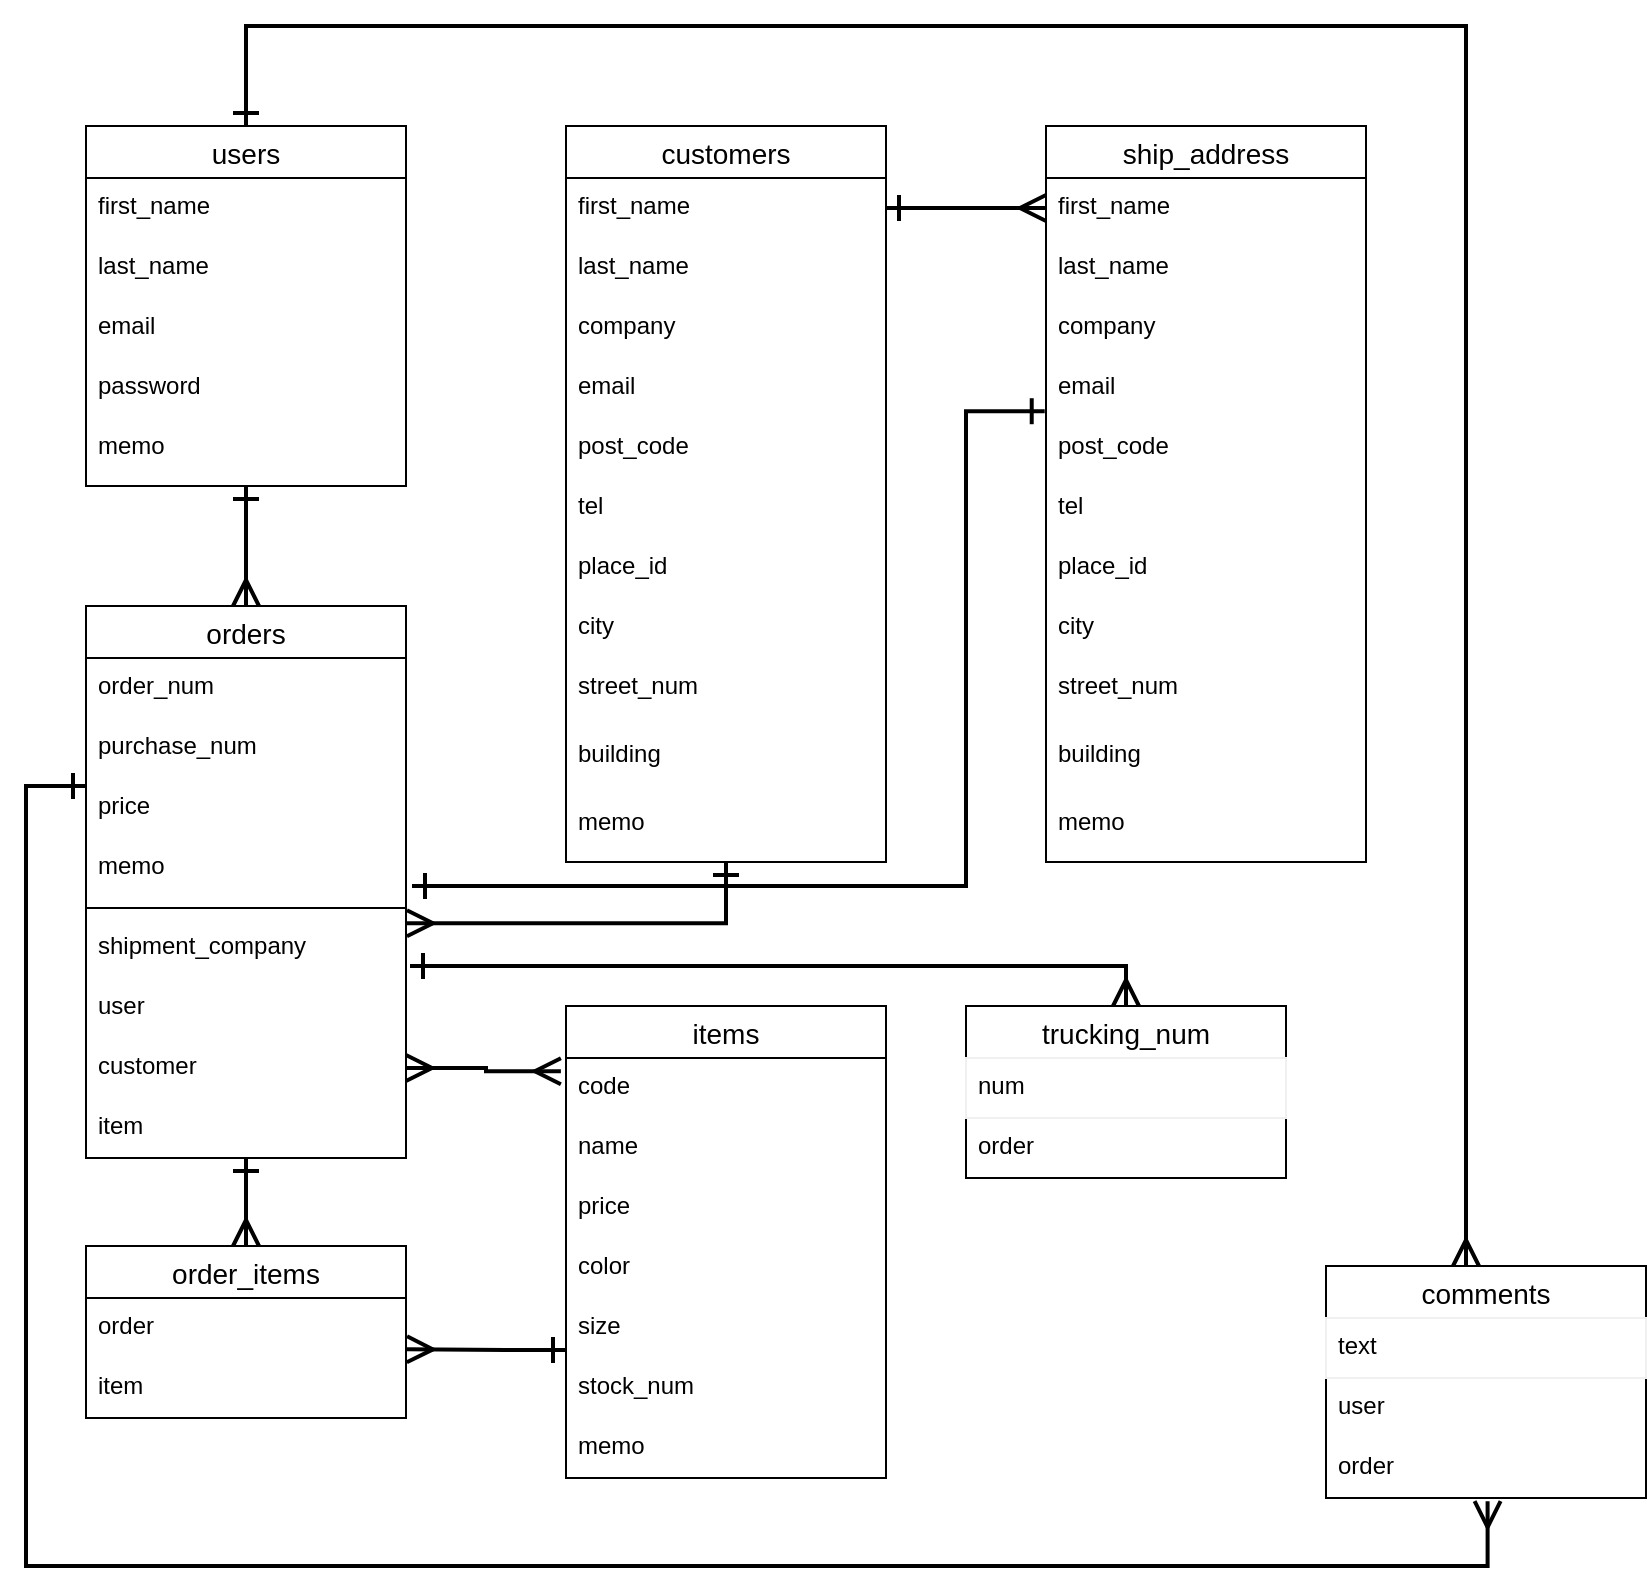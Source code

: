 <mxfile version="14.2.4" type="embed">
    <diagram id="M0EWnDTLBwLkd0OIz5gA" name="ページ1">
        <mxGraphModel dx="1668" dy="585" grid="1" gridSize="10" guides="1" tooltips="1" connect="1" arrows="1" fold="1" page="1" pageScale="1" pageWidth="850" pageHeight="1100" math="0" shadow="0">
            <root>
                <mxCell id="0"/>
                <mxCell id="1" parent="0"/>
                <mxCell id="140" style="edgeStyle=orthogonalEdgeStyle;rounded=0;orthogonalLoop=1;jettySize=auto;html=1;entryX=0.5;entryY=0;entryDx=0;entryDy=0;strokeWidth=2;endArrow=ERmany;endFill=0;startArrow=ERone;startFill=0;endSize=10;startSize=10;jumpSize=6;" parent="1" source="2" target="10" edge="1">
                    <mxGeometry relative="1" as="geometry"/>
                </mxCell>
                <mxCell id="147" style="edgeStyle=orthogonalEdgeStyle;rounded=0;jumpSize=6;orthogonalLoop=1;jettySize=auto;html=1;startArrow=ERone;startFill=0;startSize=10;endArrow=ERmany;endFill=0;endSize=10;strokeWidth=2;" parent="1" source="2" target="125" edge="1">
                    <mxGeometry relative="1" as="geometry">
                        <Array as="points">
                            <mxPoint x="120" y="30"/>
                            <mxPoint x="730" y="30"/>
                        </Array>
                        <mxPoint x="730" y="640" as="targetPoint"/>
                    </mxGeometry>
                </mxCell>
                <mxCell id="2" value="users" style="swimlane;fontStyle=0;childLayout=stackLayout;horizontal=1;startSize=26;horizontalStack=0;resizeParent=1;resizeParentMax=0;resizeLast=0;collapsible=1;marginBottom=0;align=center;fontSize=14;" parent="1" vertex="1">
                    <mxGeometry x="40" y="80" width="160" height="180" as="geometry"/>
                </mxCell>
                <mxCell id="3" value="first_name" style="text;strokeColor=none;fillColor=none;spacingLeft=4;spacingRight=4;overflow=hidden;rotatable=0;points=[[0,0.5],[1,0.5]];portConstraint=eastwest;fontSize=12;" parent="2" vertex="1">
                    <mxGeometry y="26" width="160" height="30" as="geometry"/>
                </mxCell>
                <mxCell id="4" value="last_name" style="text;strokeColor=none;fillColor=none;spacingLeft=4;spacingRight=4;overflow=hidden;rotatable=0;points=[[0,0.5],[1,0.5]];portConstraint=eastwest;fontSize=12;" parent="2" vertex="1">
                    <mxGeometry y="56" width="160" height="30" as="geometry"/>
                </mxCell>
                <mxCell id="5" value="email" style="text;strokeColor=none;fillColor=none;spacingLeft=4;spacingRight=4;overflow=hidden;rotatable=0;points=[[0,0.5],[1,0.5]];portConstraint=eastwest;fontSize=12;" parent="2" vertex="1">
                    <mxGeometry y="86" width="160" height="30" as="geometry"/>
                </mxCell>
                <mxCell id="6" value="password" style="text;strokeColor=none;fillColor=none;spacingLeft=4;spacingRight=4;overflow=hidden;rotatable=0;points=[[0,0.5],[1,0.5]];portConstraint=eastwest;fontSize=12;" parent="2" vertex="1">
                    <mxGeometry y="116" width="160" height="30" as="geometry"/>
                </mxCell>
                <mxCell id="7" value="memo" style="text;strokeColor=none;fillColor=none;spacingLeft=4;spacingRight=4;overflow=hidden;rotatable=0;points=[[0,0.5],[1,0.5]];portConstraint=eastwest;fontSize=12;" parent="2" vertex="1">
                    <mxGeometry y="146" width="160" height="34" as="geometry"/>
                </mxCell>
                <mxCell id="142" style="edgeStyle=orthogonalEdgeStyle;rounded=0;jumpSize=6;orthogonalLoop=1;jettySize=auto;html=1;entryX=0.505;entryY=1.053;entryDx=0;entryDy=0;entryPerimeter=0;startArrow=ERone;startFill=0;startSize=10;endArrow=ERmany;endFill=0;endSize=10;strokeWidth=2;" parent="1" source="10" target="130" edge="1">
                    <mxGeometry relative="1" as="geometry">
                        <Array as="points">
                            <mxPoint x="10" y="410"/>
                            <mxPoint x="10" y="800"/>
                            <mxPoint x="741" y="800"/>
                        </Array>
                    </mxGeometry>
                </mxCell>
                <mxCell id="152" style="edgeStyle=orthogonalEdgeStyle;rounded=0;jumpSize=6;orthogonalLoop=1;jettySize=auto;html=1;entryX=0.5;entryY=0;entryDx=0;entryDy=0;startArrow=ERone;startFill=0;startSize=10;endArrow=ERmany;endFill=0;endSize=10;strokeWidth=2;" parent="1" source="10" target="132" edge="1">
                    <mxGeometry relative="1" as="geometry"/>
                </mxCell>
                <mxCell id="10" value="orders" style="swimlane;fontStyle=0;childLayout=stackLayout;horizontal=1;startSize=26;horizontalStack=0;resizeParent=1;resizeParentMax=0;resizeLast=0;collapsible=1;marginBottom=0;align=center;fontSize=14;" parent="1" vertex="1">
                    <mxGeometry x="40" y="320" width="160" height="276" as="geometry"/>
                </mxCell>
                <mxCell id="11" value="order_num" style="text;strokeColor=none;fillColor=none;spacingLeft=4;spacingRight=4;overflow=hidden;rotatable=0;points=[[0,0.5],[1,0.5]];portConstraint=eastwest;fontSize=12;" parent="10" vertex="1">
                    <mxGeometry y="26" width="160" height="30" as="geometry"/>
                </mxCell>
                <mxCell id="49" value="purchase_num" style="text;strokeColor=none;fillColor=none;spacingLeft=4;spacingRight=4;overflow=hidden;rotatable=0;points=[[0,0.5],[1,0.5]];portConstraint=eastwest;fontSize=12;" parent="10" vertex="1">
                    <mxGeometry y="56" width="160" height="30" as="geometry"/>
                </mxCell>
                <mxCell id="160" value="price" style="text;strokeColor=none;fillColor=none;spacingLeft=4;spacingRight=4;overflow=hidden;rotatable=0;points=[[0,0.5],[1,0.5]];portConstraint=eastwest;fontSize=12;" parent="10" vertex="1">
                    <mxGeometry y="86" width="160" height="30" as="geometry"/>
                </mxCell>
                <mxCell id="144" value="memo" style="text;strokeColor=none;fillColor=none;spacingLeft=4;spacingRight=4;overflow=hidden;rotatable=0;points=[[0,0.5],[1,0.5]];portConstraint=eastwest;fontSize=12;" parent="10" vertex="1">
                    <mxGeometry y="116" width="160" height="30" as="geometry"/>
                </mxCell>
                <mxCell id="48" value="" style="line;strokeWidth=1;rotatable=0;dashed=0;labelPosition=right;align=left;verticalAlign=middle;spacingTop=0;spacingLeft=6;points=[];portConstraint=eastwest;" parent="10" vertex="1">
                    <mxGeometry y="146" width="160" height="10" as="geometry"/>
                </mxCell>
                <mxCell id="99" value="shipment_company" style="text;strokeColor=none;fillColor=none;spacingLeft=4;spacingRight=4;overflow=hidden;rotatable=0;points=[[0,0.5],[1,0.5]];portConstraint=eastwest;fontSize=12;" parent="10" vertex="1">
                    <mxGeometry y="156" width="160" height="30" as="geometry"/>
                </mxCell>
                <mxCell id="50" value="user" style="text;strokeColor=none;fillColor=none;spacingLeft=4;spacingRight=4;overflow=hidden;rotatable=0;points=[[0,0.5],[1,0.5]];portConstraint=eastwest;fontSize=12;" parent="10" vertex="1">
                    <mxGeometry y="186" width="160" height="30" as="geometry"/>
                </mxCell>
                <mxCell id="51" value="customer" style="text;strokeColor=none;fillColor=none;spacingLeft=4;spacingRight=4;overflow=hidden;rotatable=0;points=[[0,0.5],[1,0.5]];portConstraint=eastwest;fontSize=12;" parent="10" vertex="1">
                    <mxGeometry y="216" width="160" height="30" as="geometry"/>
                </mxCell>
                <mxCell id="52" value="item" style="text;strokeColor=none;fillColor=none;spacingLeft=4;spacingRight=4;overflow=hidden;rotatable=0;points=[[0,0.5],[1,0.5]];portConstraint=eastwest;fontSize=12;" parent="10" vertex="1">
                    <mxGeometry y="246" width="160" height="30" as="geometry"/>
                </mxCell>
                <mxCell id="143" style="edgeStyle=orthogonalEdgeStyle;rounded=0;jumpSize=6;orthogonalLoop=1;jettySize=auto;html=1;startArrow=ERone;startFill=0;startSize=10;endArrow=ERmany;endFill=0;endSize=10;strokeWidth=2;entryX=1.003;entryY=0.087;entryDx=0;entryDy=0;entryPerimeter=0;" parent="1" source="54" target="99" edge="1">
                    <mxGeometry relative="1" as="geometry">
                        <mxPoint x="220" y="400" as="targetPoint"/>
                    </mxGeometry>
                </mxCell>
                <mxCell id="54" value="customers" style="swimlane;fontStyle=0;childLayout=stackLayout;horizontal=1;startSize=26;horizontalStack=0;resizeParent=1;resizeParentMax=0;resizeLast=0;collapsible=1;marginBottom=0;align=center;fontSize=14;" parent="1" vertex="1">
                    <mxGeometry x="280" y="80" width="160" height="368" as="geometry"/>
                </mxCell>
                <mxCell id="55" value="first_name" style="text;strokeColor=none;fillColor=none;spacingLeft=4;spacingRight=4;overflow=hidden;rotatable=0;points=[[0,0.5],[1,0.5]];portConstraint=eastwest;fontSize=12;" parent="54" vertex="1">
                    <mxGeometry y="26" width="160" height="30" as="geometry"/>
                </mxCell>
                <mxCell id="56" value="last_name" style="text;strokeColor=none;fillColor=none;spacingLeft=4;spacingRight=4;overflow=hidden;rotatable=0;points=[[0,0.5],[1,0.5]];portConstraint=eastwest;fontSize=12;" parent="54" vertex="1">
                    <mxGeometry y="56" width="160" height="30" as="geometry"/>
                </mxCell>
                <mxCell id="85" value="company" style="text;strokeColor=none;fillColor=none;spacingLeft=4;spacingRight=4;overflow=hidden;rotatable=0;points=[[0,0.5],[1,0.5]];portConstraint=eastwest;fontSize=12;" parent="54" vertex="1">
                    <mxGeometry y="86" width="160" height="30" as="geometry"/>
                </mxCell>
                <mxCell id="57" value="email" style="text;strokeColor=none;fillColor=none;spacingLeft=4;spacingRight=4;overflow=hidden;rotatable=0;points=[[0,0.5],[1,0.5]];portConstraint=eastwest;fontSize=12;" parent="54" vertex="1">
                    <mxGeometry y="116" width="160" height="30" as="geometry"/>
                </mxCell>
                <mxCell id="58" value="post_code" style="text;strokeColor=none;fillColor=none;spacingLeft=4;spacingRight=4;overflow=hidden;rotatable=0;points=[[0,0.5],[1,0.5]];portConstraint=eastwest;fontSize=12;" parent="54" vertex="1">
                    <mxGeometry y="146" width="160" height="30" as="geometry"/>
                </mxCell>
                <mxCell id="63" value="tel" style="text;strokeColor=none;fillColor=none;spacingLeft=4;spacingRight=4;overflow=hidden;rotatable=0;points=[[0,0.5],[1,0.5]];portConstraint=eastwest;fontSize=12;" parent="54" vertex="1">
                    <mxGeometry y="176" width="160" height="30" as="geometry"/>
                </mxCell>
                <mxCell id="64" value="place_id" style="text;strokeColor=none;fillColor=none;spacingLeft=4;spacingRight=4;overflow=hidden;rotatable=0;points=[[0,0.5],[1,0.5]];portConstraint=eastwest;fontSize=12;" parent="54" vertex="1">
                    <mxGeometry y="206" width="160" height="30" as="geometry"/>
                </mxCell>
                <mxCell id="65" value="city" style="text;strokeColor=none;fillColor=none;spacingLeft=4;spacingRight=4;overflow=hidden;rotatable=0;points=[[0,0.5],[1,0.5]];portConstraint=eastwest;fontSize=12;" parent="54" vertex="1">
                    <mxGeometry y="236" width="160" height="30" as="geometry"/>
                </mxCell>
                <mxCell id="69" value="street_num" style="text;strokeColor=none;fillColor=none;spacingLeft=4;spacingRight=4;overflow=hidden;rotatable=0;points=[[0,0.5],[1,0.5]];portConstraint=eastwest;fontSize=12;" parent="54" vertex="1">
                    <mxGeometry y="266" width="160" height="34" as="geometry"/>
                </mxCell>
                <mxCell id="70" value="building" style="text;strokeColor=none;fillColor=none;spacingLeft=4;spacingRight=4;overflow=hidden;rotatable=0;points=[[0,0.5],[1,0.5]];portConstraint=eastwest;fontSize=12;" parent="54" vertex="1">
                    <mxGeometry y="300" width="160" height="34" as="geometry"/>
                </mxCell>
                <mxCell id="71" value="memo" style="text;strokeColor=none;fillColor=none;spacingLeft=4;spacingRight=4;overflow=hidden;rotatable=0;points=[[0,0.5],[1,0.5]];portConstraint=eastwest;fontSize=12;" parent="54" vertex="1">
                    <mxGeometry y="334" width="160" height="34" as="geometry"/>
                </mxCell>
                <mxCell id="86" value="ship_address" style="swimlane;fontStyle=0;childLayout=stackLayout;horizontal=1;startSize=26;horizontalStack=0;resizeParent=1;resizeParentMax=0;resizeLast=0;collapsible=1;marginBottom=0;align=center;fontSize=14;" parent="1" vertex="1">
                    <mxGeometry x="520" y="80" width="160" height="368" as="geometry"/>
                </mxCell>
                <mxCell id="87" value="first_name" style="text;strokeColor=none;fillColor=none;spacingLeft=4;spacingRight=4;overflow=hidden;rotatable=0;points=[[0,0.5],[1,0.5]];portConstraint=eastwest;fontSize=12;" parent="86" vertex="1">
                    <mxGeometry y="26" width="160" height="30" as="geometry"/>
                </mxCell>
                <mxCell id="88" value="last_name" style="text;strokeColor=none;fillColor=none;spacingLeft=4;spacingRight=4;overflow=hidden;rotatable=0;points=[[0,0.5],[1,0.5]];portConstraint=eastwest;fontSize=12;" parent="86" vertex="1">
                    <mxGeometry y="56" width="160" height="30" as="geometry"/>
                </mxCell>
                <mxCell id="89" value="company" style="text;strokeColor=none;fillColor=none;spacingLeft=4;spacingRight=4;overflow=hidden;rotatable=0;points=[[0,0.5],[1,0.5]];portConstraint=eastwest;fontSize=12;" parent="86" vertex="1">
                    <mxGeometry y="86" width="160" height="30" as="geometry"/>
                </mxCell>
                <mxCell id="90" value="email" style="text;strokeColor=none;fillColor=none;spacingLeft=4;spacingRight=4;overflow=hidden;rotatable=0;points=[[0,0.5],[1,0.5]];portConstraint=eastwest;fontSize=12;" parent="86" vertex="1">
                    <mxGeometry y="116" width="160" height="30" as="geometry"/>
                </mxCell>
                <mxCell id="91" value="post_code" style="text;strokeColor=none;fillColor=none;spacingLeft=4;spacingRight=4;overflow=hidden;rotatable=0;points=[[0,0.5],[1,0.5]];portConstraint=eastwest;fontSize=12;" parent="86" vertex="1">
                    <mxGeometry y="146" width="160" height="30" as="geometry"/>
                </mxCell>
                <mxCell id="93" value="tel" style="text;strokeColor=none;fillColor=none;spacingLeft=4;spacingRight=4;overflow=hidden;rotatable=0;points=[[0,0.5],[1,0.5]];portConstraint=eastwest;fontSize=12;" parent="86" vertex="1">
                    <mxGeometry y="176" width="160" height="30" as="geometry"/>
                </mxCell>
                <mxCell id="94" value="place_id" style="text;strokeColor=none;fillColor=none;spacingLeft=4;spacingRight=4;overflow=hidden;rotatable=0;points=[[0,0.5],[1,0.5]];portConstraint=eastwest;fontSize=12;" parent="86" vertex="1">
                    <mxGeometry y="206" width="160" height="30" as="geometry"/>
                </mxCell>
                <mxCell id="95" value="city" style="text;strokeColor=none;fillColor=none;spacingLeft=4;spacingRight=4;overflow=hidden;rotatable=0;points=[[0,0.5],[1,0.5]];portConstraint=eastwest;fontSize=12;" parent="86" vertex="1">
                    <mxGeometry y="236" width="160" height="30" as="geometry"/>
                </mxCell>
                <mxCell id="96" value="street_num" style="text;strokeColor=none;fillColor=none;spacingLeft=4;spacingRight=4;overflow=hidden;rotatable=0;points=[[0,0.5],[1,0.5]];portConstraint=eastwest;fontSize=12;" parent="86" vertex="1">
                    <mxGeometry y="266" width="160" height="34" as="geometry"/>
                </mxCell>
                <mxCell id="97" value="building" style="text;strokeColor=none;fillColor=none;spacingLeft=4;spacingRight=4;overflow=hidden;rotatable=0;points=[[0,0.5],[1,0.5]];portConstraint=eastwest;fontSize=12;" parent="86" vertex="1">
                    <mxGeometry y="300" width="160" height="34" as="geometry"/>
                </mxCell>
                <mxCell id="98" value="memo" style="text;strokeColor=none;fillColor=none;spacingLeft=4;spacingRight=4;overflow=hidden;rotatable=0;points=[[0,0.5],[1,0.5]];portConstraint=eastwest;fontSize=12;" parent="86" vertex="1">
                    <mxGeometry y="334" width="160" height="34" as="geometry"/>
                </mxCell>
                <mxCell id="154" style="edgeStyle=orthogonalEdgeStyle;rounded=0;jumpSize=6;orthogonalLoop=1;jettySize=auto;html=1;entryX=1.003;entryY=0.853;entryDx=0;entryDy=0;entryPerimeter=0;startArrow=ERone;startFill=0;startSize=10;endArrow=ERmany;endFill=0;endSize=10;strokeWidth=2;" parent="1" source="100" target="133" edge="1">
                    <mxGeometry relative="1" as="geometry">
                        <Array as="points">
                            <mxPoint x="250" y="692"/>
                            <mxPoint x="250" y="692"/>
                        </Array>
                    </mxGeometry>
                </mxCell>
                <mxCell id="100" value="items" style="swimlane;fontStyle=0;childLayout=stackLayout;horizontal=1;startSize=26;horizontalStack=0;resizeParent=1;resizeParentMax=0;resizeLast=0;collapsible=1;marginBottom=0;align=center;fontSize=14;" parent="1" vertex="1">
                    <mxGeometry x="280" y="520" width="160" height="236" as="geometry"/>
                </mxCell>
                <mxCell id="101" value="code" style="text;strokeColor=none;fillColor=none;spacingLeft=4;spacingRight=4;overflow=hidden;rotatable=0;points=[[0,0.5],[1,0.5]];portConstraint=eastwest;fontSize=12;" parent="100" vertex="1">
                    <mxGeometry y="26" width="160" height="30" as="geometry"/>
                </mxCell>
                <mxCell id="102" value="name" style="text;strokeColor=none;fillColor=none;spacingLeft=4;spacingRight=4;overflow=hidden;rotatable=0;points=[[0,0.5],[1,0.5]];portConstraint=eastwest;fontSize=12;" parent="100" vertex="1">
                    <mxGeometry y="56" width="160" height="30" as="geometry"/>
                </mxCell>
                <mxCell id="146" value="price" style="text;strokeColor=none;fillColor=none;spacingLeft=4;spacingRight=4;overflow=hidden;rotatable=0;points=[[0,0.5],[1,0.5]];portConstraint=eastwest;fontSize=12;" parent="100" vertex="1">
                    <mxGeometry y="86" width="160" height="30" as="geometry"/>
                </mxCell>
                <mxCell id="103" value="color" style="text;strokeColor=none;fillColor=none;spacingLeft=4;spacingRight=4;overflow=hidden;rotatable=0;points=[[0,0.5],[1,0.5]];portConstraint=eastwest;fontSize=12;" parent="100" vertex="1">
                    <mxGeometry y="116" width="160" height="30" as="geometry"/>
                </mxCell>
                <mxCell id="104" value="size" style="text;strokeColor=none;fillColor=none;spacingLeft=4;spacingRight=4;overflow=hidden;rotatable=0;points=[[0,0.5],[1,0.5]];portConstraint=eastwest;fontSize=12;" parent="100" vertex="1">
                    <mxGeometry y="146" width="160" height="30" as="geometry"/>
                </mxCell>
                <mxCell id="106" value="stock_num" style="text;strokeColor=none;fillColor=none;spacingLeft=4;spacingRight=4;overflow=hidden;rotatable=0;points=[[0,0.5],[1,0.5]];portConstraint=eastwest;fontSize=12;" parent="100" vertex="1">
                    <mxGeometry y="176" width="160" height="30" as="geometry"/>
                </mxCell>
                <mxCell id="163" value="memo" style="text;strokeColor=none;fillColor=none;spacingLeft=4;spacingRight=4;overflow=hidden;rotatable=0;points=[[0,0.5],[1,0.5]];portConstraint=eastwest;fontSize=12;" vertex="1" parent="100">
                    <mxGeometry y="206" width="160" height="30" as="geometry"/>
                </mxCell>
                <mxCell id="125" value="comments" style="swimlane;fontStyle=0;childLayout=stackLayout;horizontal=1;startSize=26;horizontalStack=0;resizeParent=1;resizeParentMax=0;resizeLast=0;collapsible=1;marginBottom=0;align=center;fontSize=14;" parent="1" vertex="1">
                    <mxGeometry x="660" y="650" width="160" height="116" as="geometry"/>
                </mxCell>
                <mxCell id="126" value="text" style="text;fillColor=none;spacingLeft=4;spacingRight=4;overflow=hidden;rotatable=0;points=[[0,0.5],[1,0.5]];portConstraint=eastwest;fontSize=12;strokeColor=#f0f0f0;" parent="125" vertex="1">
                    <mxGeometry y="26" width="160" height="30" as="geometry"/>
                </mxCell>
                <mxCell id="129" value="user" style="text;strokeColor=none;fillColor=none;spacingLeft=4;spacingRight=4;overflow=hidden;rotatable=0;points=[[0,0.5],[1,0.5]];portConstraint=eastwest;fontSize=12;" parent="125" vertex="1">
                    <mxGeometry y="56" width="160" height="30" as="geometry"/>
                </mxCell>
                <mxCell id="130" value="order" style="text;strokeColor=none;fillColor=none;spacingLeft=4;spacingRight=4;overflow=hidden;rotatable=0;points=[[0,0.5],[1,0.5]];portConstraint=eastwest;fontSize=12;" parent="125" vertex="1">
                    <mxGeometry y="86" width="160" height="30" as="geometry"/>
                </mxCell>
                <mxCell id="132" value="order_items" style="swimlane;fontStyle=0;childLayout=stackLayout;horizontal=1;startSize=26;horizontalStack=0;resizeParent=1;resizeParentMax=0;resizeLast=0;collapsible=1;marginBottom=0;align=center;fontSize=14;" parent="1" vertex="1">
                    <mxGeometry x="40" y="640" width="160" height="86" as="geometry"/>
                </mxCell>
                <mxCell id="133" value="order" style="text;strokeColor=none;fillColor=none;spacingLeft=4;spacingRight=4;overflow=hidden;rotatable=0;points=[[0,0.5],[1,0.5]];portConstraint=eastwest;fontSize=12;" parent="132" vertex="1">
                    <mxGeometry y="26" width="160" height="30" as="geometry"/>
                </mxCell>
                <mxCell id="134" value="item" style="text;strokeColor=none;fillColor=none;spacingLeft=4;spacingRight=4;overflow=hidden;rotatable=0;points=[[0,0.5],[1,0.5]];portConstraint=eastwest;fontSize=12;" parent="132" vertex="1">
                    <mxGeometry y="56" width="160" height="30" as="geometry"/>
                </mxCell>
                <mxCell id="148" style="edgeStyle=orthogonalEdgeStyle;rounded=0;jumpSize=6;orthogonalLoop=1;jettySize=auto;html=1;startArrow=ERone;startFill=0;startSize=10;endArrow=ERone;endFill=0;endSize=10;strokeWidth=2;entryX=-0.004;entryY=0.887;entryDx=0;entryDy=0;entryPerimeter=0;" parent="1" target="90" edge="1">
                    <mxGeometry relative="1" as="geometry">
                        <mxPoint x="203" y="460" as="sourcePoint"/>
                        <mxPoint x="410" y="460" as="targetPoint"/>
                        <Array as="points">
                            <mxPoint x="203" y="460"/>
                            <mxPoint x="480" y="460"/>
                            <mxPoint x="480" y="223"/>
                        </Array>
                    </mxGeometry>
                </mxCell>
                <mxCell id="155" style="edgeStyle=orthogonalEdgeStyle;rounded=0;jumpSize=6;orthogonalLoop=1;jettySize=auto;html=1;entryX=-0.016;entryY=0.22;entryDx=0;entryDy=0;entryPerimeter=0;startArrow=ERmany;startFill=0;startSize=10;endArrow=ERmany;endFill=0;endSize=10;strokeWidth=2;" parent="1" source="51" target="101" edge="1">
                    <mxGeometry relative="1" as="geometry"/>
                </mxCell>
                <mxCell id="159" style="edgeStyle=orthogonalEdgeStyle;rounded=0;orthogonalLoop=1;jettySize=auto;html=1;endArrow=ERone;endFill=0;startArrow=ERmany;startFill=0;strokeWidth=2;jumpSize=6;endSize=10;startSize=10;" parent="1" source="156" edge="1">
                    <mxGeometry relative="1" as="geometry">
                        <mxPoint x="202" y="500" as="targetPoint"/>
                        <Array as="points">
                            <mxPoint x="560" y="500"/>
                            <mxPoint x="202" y="500"/>
                        </Array>
                    </mxGeometry>
                </mxCell>
                <mxCell id="156" value="trucking_num" style="swimlane;fontStyle=0;childLayout=stackLayout;horizontal=1;startSize=26;horizontalStack=0;resizeParent=1;resizeParentMax=0;resizeLast=0;collapsible=1;marginBottom=0;align=center;fontSize=14;" parent="1" vertex="1">
                    <mxGeometry x="480" y="520" width="160" height="86" as="geometry"/>
                </mxCell>
                <mxCell id="157" value="num" style="text;fillColor=none;spacingLeft=4;spacingRight=4;overflow=hidden;rotatable=0;points=[[0,0.5],[1,0.5]];portConstraint=eastwest;fontSize=12;strokeColor=#f0f0f0;" parent="156" vertex="1">
                    <mxGeometry y="26" width="160" height="30" as="geometry"/>
                </mxCell>
                <mxCell id="158" value="order&#10;" style="text;strokeColor=none;fillColor=none;spacingLeft=4;spacingRight=4;overflow=hidden;rotatable=0;points=[[0,0.5],[1,0.5]];portConstraint=eastwest;fontSize=12;" parent="156" vertex="1">
                    <mxGeometry y="56" width="160" height="30" as="geometry"/>
                </mxCell>
                <mxCell id="162" style="edgeStyle=orthogonalEdgeStyle;rounded=0;orthogonalLoop=1;jettySize=auto;html=1;entryX=0;entryY=0.5;entryDx=0;entryDy=0;strokeWidth=2;endArrow=ERmany;endFill=0;startArrow=ERone;startFill=0;endSize=10;startSize=10;" edge="1" parent="1" source="55" target="87">
                    <mxGeometry relative="1" as="geometry"/>
                </mxCell>
            </root>
        </mxGraphModel>
    </diagram>
</mxfile>